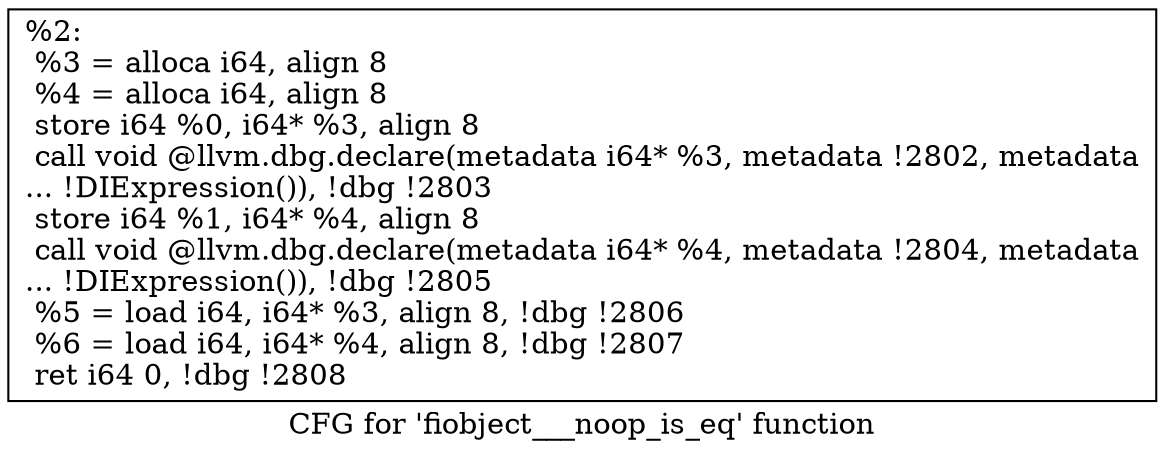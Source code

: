 digraph "CFG for 'fiobject___noop_is_eq' function" {
	label="CFG for 'fiobject___noop_is_eq' function";

	Node0x556851e1d440 [shape=record,label="{%2:\l  %3 = alloca i64, align 8\l  %4 = alloca i64, align 8\l  store i64 %0, i64* %3, align 8\l  call void @llvm.dbg.declare(metadata i64* %3, metadata !2802, metadata\l... !DIExpression()), !dbg !2803\l  store i64 %1, i64* %4, align 8\l  call void @llvm.dbg.declare(metadata i64* %4, metadata !2804, metadata\l... !DIExpression()), !dbg !2805\l  %5 = load i64, i64* %3, align 8, !dbg !2806\l  %6 = load i64, i64* %4, align 8, !dbg !2807\l  ret i64 0, !dbg !2808\l}"];
}
